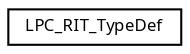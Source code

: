 digraph "Graphical Class Hierarchy"
{
  edge [fontname="Sans",fontsize="8",labelfontname="Sans",labelfontsize="8"];
  node [fontname="Sans",fontsize="8",shape=record];
  rankdir="LR";
  Node1 [label="LPC_RIT_TypeDef",height=0.2,width=0.4,color="black", fillcolor="white", style="filled",URL="$struct_l_p_c___r_i_t___type_def.html",tooltip="Repetitive Interrupt Timer (RIT) register structure definition. "];
}
